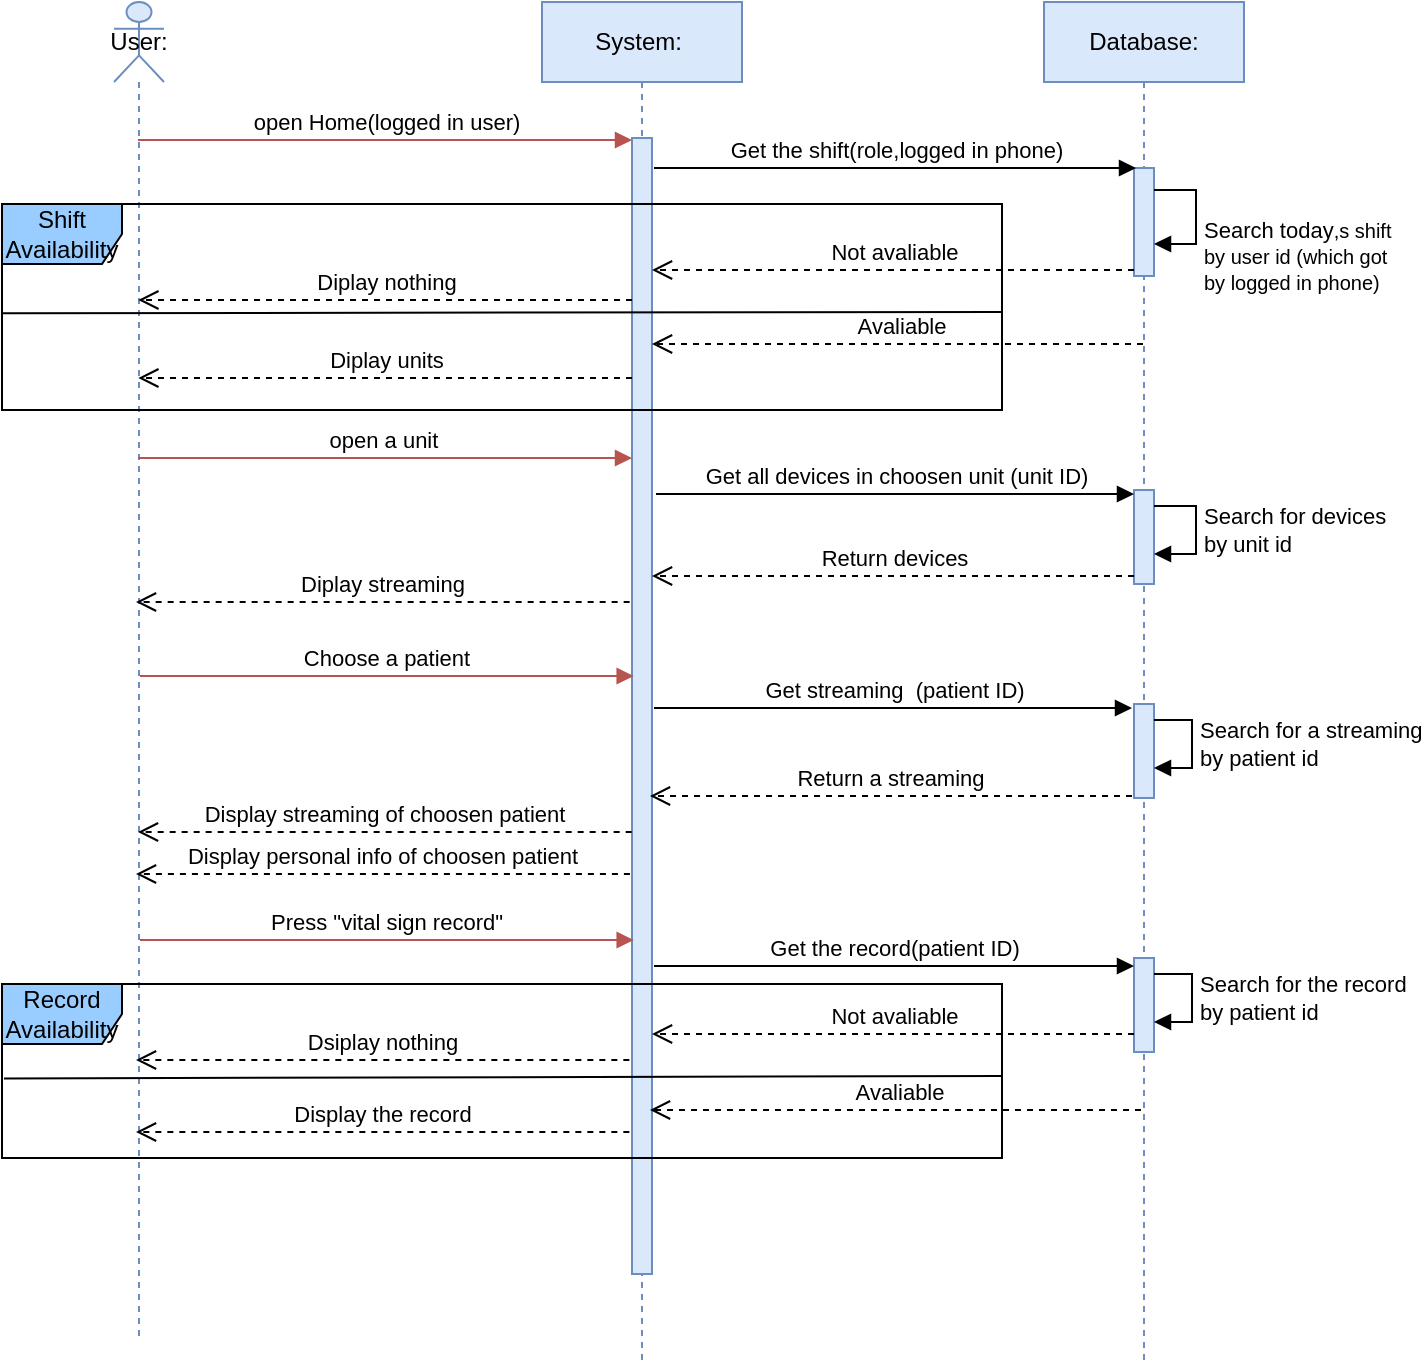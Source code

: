 <mxfile version="22.1.2" type="device">
  <diagram name="Page-1" id="TytDiJQe5iat0e3gnEkT">
    <mxGraphModel dx="1036" dy="606" grid="0" gridSize="10" guides="1" tooltips="1" connect="1" arrows="1" fold="1" page="1" pageScale="1" pageWidth="827" pageHeight="1169" math="0" shadow="0">
      <root>
        <mxCell id="0" />
        <mxCell id="1" parent="0" />
        <mxCell id="RgfAn03k50jcUWAhFGxA-1" value="User:" style="shape=umlLifeline;perimeter=lifelinePerimeter;whiteSpace=wrap;html=1;container=1;dropTarget=0;collapsible=0;recursiveResize=0;outlineConnect=0;portConstraint=eastwest;newEdgeStyle={&quot;curved&quot;:0,&quot;rounded&quot;:0};participant=umlActor;fillColor=#dae8fc;strokeColor=#6c8ebf;" parent="1" vertex="1">
          <mxGeometry x="150" y="50" width="25" height="667" as="geometry" />
        </mxCell>
        <mxCell id="RgfAn03k50jcUWAhFGxA-2" value="System:&amp;nbsp;" style="shape=umlLifeline;perimeter=lifelinePerimeter;whiteSpace=wrap;html=1;container=1;dropTarget=0;collapsible=0;recursiveResize=0;outlineConnect=0;portConstraint=eastwest;newEdgeStyle={&quot;curved&quot;:0,&quot;rounded&quot;:0};fillColor=#dae8fc;strokeColor=#6c8ebf;" parent="1" vertex="1">
          <mxGeometry x="364" y="50" width="100" height="682" as="geometry" />
        </mxCell>
        <mxCell id="RgfAn03k50jcUWAhFGxA-5" value="" style="html=1;points=[[0,0,0,0,5],[0,1,0,0,-5],[1,0,0,0,5],[1,1,0,0,-5]];perimeter=orthogonalPerimeter;outlineConnect=0;targetShapes=umlLifeline;portConstraint=eastwest;newEdgeStyle={&quot;curved&quot;:0,&quot;rounded&quot;:0};fillColor=#dae8fc;strokeColor=#6c8ebf;" parent="RgfAn03k50jcUWAhFGxA-2" vertex="1">
          <mxGeometry x="45" y="68" width="10" height="568" as="geometry" />
        </mxCell>
        <mxCell id="RgfAn03k50jcUWAhFGxA-3" value="Database:" style="shape=umlLifeline;perimeter=lifelinePerimeter;whiteSpace=wrap;html=1;container=1;dropTarget=0;collapsible=0;recursiveResize=0;outlineConnect=0;portConstraint=eastwest;newEdgeStyle={&quot;curved&quot;:0,&quot;rounded&quot;:0};fillColor=#dae8fc;strokeColor=#6c8ebf;" parent="1" vertex="1">
          <mxGeometry x="615" y="50" width="100" height="681" as="geometry" />
        </mxCell>
        <mxCell id="RgfAn03k50jcUWAhFGxA-8" value="" style="html=1;points=[[0,0,0,0,5],[0,1,0,0,-5],[1,0,0,0,5],[1,1,0,0,-5]];perimeter=orthogonalPerimeter;outlineConnect=0;targetShapes=umlLifeline;portConstraint=eastwest;newEdgeStyle={&quot;curved&quot;:0,&quot;rounded&quot;:0};fillColor=#dae8fc;strokeColor=#6c8ebf;" parent="RgfAn03k50jcUWAhFGxA-3" vertex="1">
          <mxGeometry x="45" y="83" width="10" height="54" as="geometry" />
        </mxCell>
        <mxCell id="RgfAn03k50jcUWAhFGxA-9" value="Search today&lt;font size=&quot;1&quot;&gt;,s shift&lt;br&gt;by user id (which got&amp;nbsp;&lt;br&gt;by logged in phone)&lt;br&gt;&lt;/font&gt;" style="html=1;align=left;spacingLeft=2;endArrow=block;rounded=0;edgeStyle=orthogonalEdgeStyle;curved=0;rounded=0;" parent="RgfAn03k50jcUWAhFGxA-3" source="RgfAn03k50jcUWAhFGxA-8" target="RgfAn03k50jcUWAhFGxA-8" edge="1">
          <mxGeometry x="0.386" y="6" relative="1" as="geometry">
            <mxPoint x="54" y="159" as="sourcePoint" />
            <Array as="points">
              <mxPoint x="76" y="94" />
              <mxPoint x="76" y="121" />
            </Array>
            <mxPoint as="offset" />
          </mxGeometry>
        </mxCell>
        <mxCell id="l5vel6gf1bmC2oDWLF6o-8" value="" style="html=1;points=[[0,0,0,0,5],[0,1,0,0,-5],[1,0,0,0,5],[1,1,0,0,-5]];perimeter=orthogonalPerimeter;outlineConnect=0;targetShapes=umlLifeline;portConstraint=eastwest;newEdgeStyle={&quot;curved&quot;:0,&quot;rounded&quot;:0};fillColor=#dae8fc;strokeColor=#6c8ebf;" parent="RgfAn03k50jcUWAhFGxA-3" vertex="1">
          <mxGeometry x="45" y="244" width="10" height="47" as="geometry" />
        </mxCell>
        <mxCell id="l5vel6gf1bmC2oDWLF6o-9" value="Search for devices&amp;nbsp;&lt;br&gt;by unit id" style="html=1;align=left;spacingLeft=2;endArrow=block;rounded=0;edgeStyle=orthogonalEdgeStyle;curved=0;rounded=0;" parent="RgfAn03k50jcUWAhFGxA-3" source="l5vel6gf1bmC2oDWLF6o-8" target="l5vel6gf1bmC2oDWLF6o-8" edge="1">
          <mxGeometry relative="1" as="geometry">
            <mxPoint x="50" y="173" as="sourcePoint" />
            <Array as="points">
              <mxPoint x="76" y="252" />
              <mxPoint x="76" y="276" />
            </Array>
          </mxGeometry>
        </mxCell>
        <mxCell id="l5vel6gf1bmC2oDWLF6o-13" value="" style="html=1;points=[[0,0,0,0,5],[0,1,0,0,-5],[1,0,0,0,5],[1,1,0,0,-5]];perimeter=orthogonalPerimeter;outlineConnect=0;targetShapes=umlLifeline;portConstraint=eastwest;newEdgeStyle={&quot;curved&quot;:0,&quot;rounded&quot;:0};fillColor=#dae8fc;strokeColor=#6c8ebf;" parent="RgfAn03k50jcUWAhFGxA-3" vertex="1">
          <mxGeometry x="45" y="351" width="10" height="47" as="geometry" />
        </mxCell>
        <mxCell id="l5vel6gf1bmC2oDWLF6o-14" value="Search for a streaming&lt;br&gt;by patient id" style="html=1;align=left;spacingLeft=2;endArrow=block;rounded=0;edgeStyle=orthogonalEdgeStyle;curved=0;rounded=0;" parent="RgfAn03k50jcUWAhFGxA-3" source="l5vel6gf1bmC2oDWLF6o-13" target="l5vel6gf1bmC2oDWLF6o-13" edge="1">
          <mxGeometry x="-0.009" relative="1" as="geometry">
            <mxPoint x="50" y="280" as="sourcePoint" />
            <Array as="points">
              <mxPoint x="74" y="359" />
              <mxPoint x="74" y="383" />
            </Array>
            <mxPoint as="offset" />
          </mxGeometry>
        </mxCell>
        <mxCell id="l5vel6gf1bmC2oDWLF6o-19" value="" style="html=1;points=[[0,0,0,0,5],[0,1,0,0,-5],[1,0,0,0,5],[1,1,0,0,-5]];perimeter=orthogonalPerimeter;outlineConnect=0;targetShapes=umlLifeline;portConstraint=eastwest;newEdgeStyle={&quot;curved&quot;:0,&quot;rounded&quot;:0};fillColor=#dae8fc;strokeColor=#6c8ebf;" parent="RgfAn03k50jcUWAhFGxA-3" vertex="1">
          <mxGeometry x="45" y="478" width="10" height="47" as="geometry" />
        </mxCell>
        <mxCell id="l5vel6gf1bmC2oDWLF6o-22" value="Get the record(patient ID)" style="html=1;verticalAlign=bottom;endArrow=block;curved=0;rounded=0;" parent="RgfAn03k50jcUWAhFGxA-3" target="l5vel6gf1bmC2oDWLF6o-19" edge="1">
          <mxGeometry width="80" relative="1" as="geometry">
            <mxPoint x="-195" y="482" as="sourcePoint" />
            <mxPoint x="47" y="482" as="targetPoint" />
          </mxGeometry>
        </mxCell>
        <mxCell id="l5vel6gf1bmC2oDWLF6o-20" value="Search for the record&lt;br&gt;by patient id" style="html=1;align=left;spacingLeft=2;endArrow=block;rounded=0;edgeStyle=orthogonalEdgeStyle;curved=0;rounded=0;" parent="RgfAn03k50jcUWAhFGxA-3" source="l5vel6gf1bmC2oDWLF6o-19" target="l5vel6gf1bmC2oDWLF6o-19" edge="1">
          <mxGeometry x="-0.009" relative="1" as="geometry">
            <mxPoint x="50" y="407" as="sourcePoint" />
            <Array as="points">
              <mxPoint x="74" y="486" />
              <mxPoint x="74" y="510" />
            </Array>
            <mxPoint as="offset" />
          </mxGeometry>
        </mxCell>
        <mxCell id="RgfAn03k50jcUWAhFGxA-4" value="open Home(logged in user)" style="html=1;verticalAlign=bottom;endArrow=block;curved=0;rounded=0;fillColor=#f8cecc;strokeColor=#b85450;" parent="1" edge="1">
          <mxGeometry width="80" relative="1" as="geometry">
            <mxPoint x="162" y="119" as="sourcePoint" />
            <mxPoint x="409" y="119" as="targetPoint" />
          </mxGeometry>
        </mxCell>
        <mxCell id="RgfAn03k50jcUWAhFGxA-6" value="Get the shift(role,logged in phone)" style="html=1;verticalAlign=bottom;endArrow=block;curved=0;rounded=0;" parent="1" edge="1">
          <mxGeometry width="80" relative="1" as="geometry">
            <mxPoint x="420" y="133" as="sourcePoint" />
            <mxPoint x="661" y="133" as="targetPoint" />
          </mxGeometry>
        </mxCell>
        <mxCell id="l5vel6gf1bmC2oDWLF6o-1" value="Not avaliable" style="html=1;verticalAlign=bottom;endArrow=open;dashed=1;endSize=8;curved=0;rounded=0;" parent="1" edge="1">
          <mxGeometry relative="1" as="geometry">
            <mxPoint x="660" y="184" as="sourcePoint" />
            <mxPoint x="419" y="184" as="targetPoint" />
          </mxGeometry>
        </mxCell>
        <mxCell id="l5vel6gf1bmC2oDWLF6o-2" value="Diplay nothing" style="html=1;verticalAlign=bottom;endArrow=open;dashed=1;endSize=8;curved=0;rounded=0;" parent="1" edge="1">
          <mxGeometry relative="1" as="geometry">
            <mxPoint x="409" y="199" as="sourcePoint" />
            <mxPoint x="162.167" y="199" as="targetPoint" />
          </mxGeometry>
        </mxCell>
        <mxCell id="l5vel6gf1bmC2oDWLF6o-3" value="&amp;nbsp;Avaliable" style="html=1;verticalAlign=bottom;endArrow=open;dashed=1;endSize=8;curved=0;rounded=0;" parent="1" source="RgfAn03k50jcUWAhFGxA-3" edge="1">
          <mxGeometry relative="1" as="geometry">
            <mxPoint x="661.5" y="221" as="sourcePoint" />
            <mxPoint x="419" y="221" as="targetPoint" />
          </mxGeometry>
        </mxCell>
        <mxCell id="l5vel6gf1bmC2oDWLF6o-4" value="Diplay units" style="html=1;verticalAlign=bottom;endArrow=open;dashed=1;endSize=8;curved=0;rounded=0;" parent="1" edge="1">
          <mxGeometry relative="1" as="geometry">
            <mxPoint x="409" y="238" as="sourcePoint" />
            <mxPoint x="162.167" y="238" as="targetPoint" />
          </mxGeometry>
        </mxCell>
        <mxCell id="l5vel6gf1bmC2oDWLF6o-5" value="open a unit&amp;nbsp;" style="html=1;verticalAlign=bottom;endArrow=block;curved=0;rounded=0;fillColor=#f8cecc;strokeColor=#b85450;" parent="1" edge="1">
          <mxGeometry x="-0.001" width="80" relative="1" as="geometry">
            <mxPoint x="162.167" y="278" as="sourcePoint" />
            <mxPoint x="409" y="278" as="targetPoint" />
            <mxPoint as="offset" />
          </mxGeometry>
        </mxCell>
        <mxCell id="l5vel6gf1bmC2oDWLF6o-6" value="Get all devices in choosen unit (unit ID)" style="html=1;verticalAlign=bottom;endArrow=block;curved=0;rounded=0;" parent="1" target="l5vel6gf1bmC2oDWLF6o-8" edge="1">
          <mxGeometry width="80" relative="1" as="geometry">
            <mxPoint x="421" y="296" as="sourcePoint" />
            <mxPoint x="662" y="296" as="targetPoint" />
          </mxGeometry>
        </mxCell>
        <mxCell id="l5vel6gf1bmC2oDWLF6o-10" value="Return devices" style="html=1;verticalAlign=bottom;endArrow=open;dashed=1;endSize=8;curved=0;rounded=0;" parent="1" edge="1">
          <mxGeometry relative="1" as="geometry">
            <mxPoint x="660" y="337" as="sourcePoint" />
            <mxPoint x="419" y="337" as="targetPoint" />
          </mxGeometry>
        </mxCell>
        <mxCell id="l5vel6gf1bmC2oDWLF6o-11" value="Diplay streaming" style="html=1;verticalAlign=bottom;endArrow=open;dashed=1;endSize=8;curved=0;rounded=0;" parent="1" edge="1">
          <mxGeometry relative="1" as="geometry">
            <mxPoint x="407.83" y="350" as="sourcePoint" />
            <mxPoint x="160.997" y="350" as="targetPoint" />
          </mxGeometry>
        </mxCell>
        <mxCell id="l5vel6gf1bmC2oDWLF6o-12" value="Choose a patient" style="html=1;verticalAlign=bottom;endArrow=block;curved=0;rounded=0;fillColor=#f8cecc;strokeColor=#b85450;" parent="1" edge="1">
          <mxGeometry x="-0.001" width="80" relative="1" as="geometry">
            <mxPoint x="162.997" y="387" as="sourcePoint" />
            <mxPoint x="409.83" y="387" as="targetPoint" />
            <mxPoint as="offset" />
          </mxGeometry>
        </mxCell>
        <mxCell id="l5vel6gf1bmC2oDWLF6o-15" value="Get streaming&amp;nbsp; (patient ID)" style="html=1;verticalAlign=bottom;endArrow=block;curved=0;rounded=0;" parent="1" edge="1">
          <mxGeometry width="80" relative="1" as="geometry">
            <mxPoint x="420" y="403" as="sourcePoint" />
            <mxPoint x="659" y="403" as="targetPoint" />
          </mxGeometry>
        </mxCell>
        <mxCell id="l5vel6gf1bmC2oDWLF6o-16" value="Return a streaming" style="html=1;verticalAlign=bottom;endArrow=open;dashed=1;endSize=8;curved=0;rounded=0;" parent="1" edge="1">
          <mxGeometry x="0.003" relative="1" as="geometry">
            <mxPoint x="659" y="447" as="sourcePoint" />
            <mxPoint x="418" y="447" as="targetPoint" />
            <mxPoint as="offset" />
          </mxGeometry>
        </mxCell>
        <mxCell id="l5vel6gf1bmC2oDWLF6o-17" value="Display streaming of choosen patient" style="html=1;verticalAlign=bottom;endArrow=open;dashed=1;endSize=8;curved=0;rounded=0;" parent="1" edge="1">
          <mxGeometry x="0.003" relative="1" as="geometry">
            <mxPoint x="408.83" y="465" as="sourcePoint" />
            <mxPoint x="161.997" y="465" as="targetPoint" />
            <mxPoint as="offset" />
          </mxGeometry>
        </mxCell>
        <mxCell id="l5vel6gf1bmC2oDWLF6o-18" value="Press &quot;vital sign record&quot;" style="html=1;verticalAlign=bottom;endArrow=block;curved=0;rounded=0;fillColor=#f8cecc;strokeColor=#b85450;" parent="1" edge="1">
          <mxGeometry x="-0.004" width="80" relative="1" as="geometry">
            <mxPoint x="162.997" y="519" as="sourcePoint" />
            <mxPoint x="409.83" y="519" as="targetPoint" />
            <mxPoint as="offset" />
          </mxGeometry>
        </mxCell>
        <mxCell id="l5vel6gf1bmC2oDWLF6o-23" value="Not avaliable" style="html=1;verticalAlign=bottom;endArrow=open;dashed=1;endSize=8;curved=0;rounded=0;" parent="1" edge="1">
          <mxGeometry relative="1" as="geometry">
            <mxPoint x="660" y="566" as="sourcePoint" />
            <mxPoint x="419" y="566" as="targetPoint" />
          </mxGeometry>
        </mxCell>
        <mxCell id="l5vel6gf1bmC2oDWLF6o-24" value="&amp;nbsp;Avaliable" style="html=1;verticalAlign=bottom;endArrow=open;dashed=1;endSize=8;curved=0;rounded=0;" parent="1" edge="1">
          <mxGeometry relative="1" as="geometry">
            <mxPoint x="663.5" y="604" as="sourcePoint" />
            <mxPoint x="418" y="604" as="targetPoint" />
          </mxGeometry>
        </mxCell>
        <mxCell id="l5vel6gf1bmC2oDWLF6o-25" value="Dsiplay nothing" style="html=1;verticalAlign=bottom;endArrow=open;dashed=1;endSize=8;curved=0;rounded=0;" parent="1" edge="1">
          <mxGeometry relative="1" as="geometry">
            <mxPoint x="407.67" y="579" as="sourcePoint" />
            <mxPoint x="161.003" y="579" as="targetPoint" />
          </mxGeometry>
        </mxCell>
        <mxCell id="l5vel6gf1bmC2oDWLF6o-26" value="Display the record" style="html=1;verticalAlign=bottom;endArrow=open;dashed=1;endSize=8;curved=0;rounded=0;" parent="1" edge="1">
          <mxGeometry relative="1" as="geometry">
            <mxPoint x="407.67" y="615" as="sourcePoint" />
            <mxPoint x="161.003" y="615" as="targetPoint" />
          </mxGeometry>
        </mxCell>
        <mxCell id="l5vel6gf1bmC2oDWLF6o-37" value="Display personal info of choosen patient" style="html=1;verticalAlign=bottom;endArrow=open;dashed=1;endSize=8;curved=0;rounded=0;" parent="1" edge="1">
          <mxGeometry x="0.003" relative="1" as="geometry">
            <mxPoint x="407.95" y="486" as="sourcePoint" />
            <mxPoint x="160.998" y="486" as="targetPoint" />
            <mxPoint as="offset" />
          </mxGeometry>
        </mxCell>
        <mxCell id="l5vel6gf1bmC2oDWLF6o-38" value="Shift Availability" style="shape=umlFrame;whiteSpace=wrap;html=1;pointerEvents=0;fillColor=#99CCFF;strokeColor=#000000;" parent="1" vertex="1">
          <mxGeometry x="94" y="151" width="500" height="103" as="geometry" />
        </mxCell>
        <mxCell id="l5vel6gf1bmC2oDWLF6o-39" value="" style="endArrow=none;html=1;rounded=0;entryX=-0.001;entryY=0.53;entryDx=0;entryDy=0;entryPerimeter=0;exitX=0.998;exitY=0.497;exitDx=0;exitDy=0;exitPerimeter=0;" parent="1" target="l5vel6gf1bmC2oDWLF6o-38" edge="1">
          <mxGeometry width="50" height="50" relative="1" as="geometry">
            <mxPoint x="594.002" y="205.001" as="sourcePoint" />
            <mxPoint x="100.99" y="205.001" as="targetPoint" />
          </mxGeometry>
        </mxCell>
        <mxCell id="l5vel6gf1bmC2oDWLF6o-40" value="Record Availability" style="shape=umlFrame;whiteSpace=wrap;html=1;pointerEvents=0;fillColor=#99CCFF;strokeColor=#000000;" parent="1" vertex="1">
          <mxGeometry x="94" y="541" width="500" height="87" as="geometry" />
        </mxCell>
        <mxCell id="l5vel6gf1bmC2oDWLF6o-41" value="" style="endArrow=none;html=1;rounded=0;entryX=0.002;entryY=0.451;entryDx=0;entryDy=0;entryPerimeter=0;exitX=1;exitY=0.437;exitDx=0;exitDy=0;exitPerimeter=0;" parent="1" edge="1">
          <mxGeometry width="50" height="50" relative="1" as="geometry">
            <mxPoint x="594" y="586.999" as="sourcePoint" />
            <mxPoint x="95" y="588.217" as="targetPoint" />
          </mxGeometry>
        </mxCell>
      </root>
    </mxGraphModel>
  </diagram>
</mxfile>
